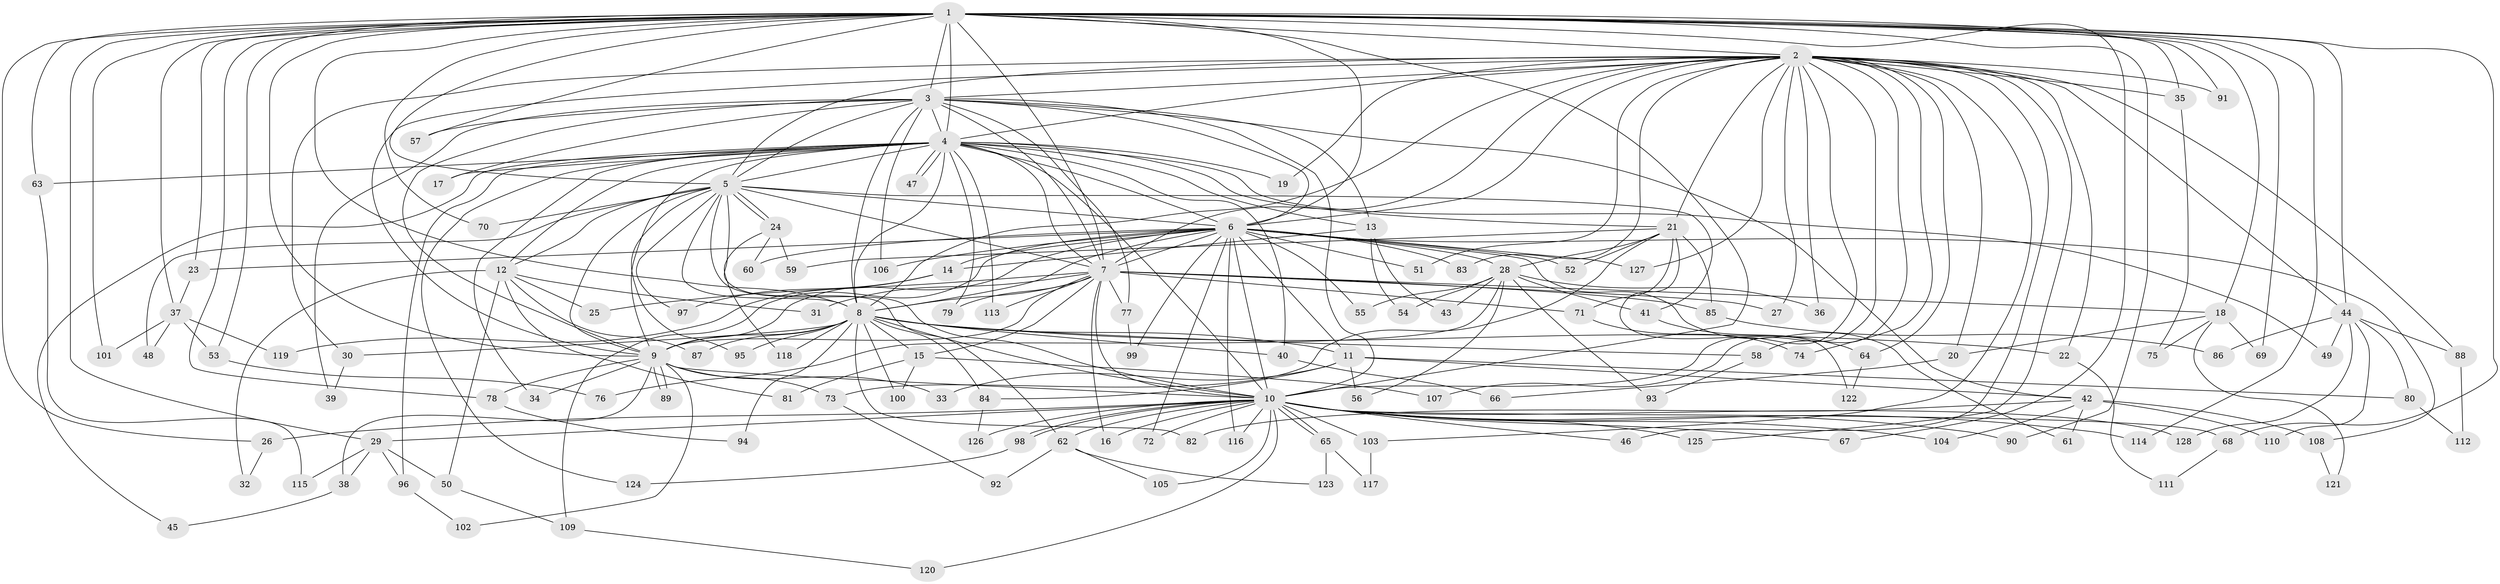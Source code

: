 // Generated by graph-tools (version 1.1) at 2025/01/03/09/25 03:01:27]
// undirected, 128 vertices, 281 edges
graph export_dot {
graph [start="1"]
  node [color=gray90,style=filled];
  1;
  2;
  3;
  4;
  5;
  6;
  7;
  8;
  9;
  10;
  11;
  12;
  13;
  14;
  15;
  16;
  17;
  18;
  19;
  20;
  21;
  22;
  23;
  24;
  25;
  26;
  27;
  28;
  29;
  30;
  31;
  32;
  33;
  34;
  35;
  36;
  37;
  38;
  39;
  40;
  41;
  42;
  43;
  44;
  45;
  46;
  47;
  48;
  49;
  50;
  51;
  52;
  53;
  54;
  55;
  56;
  57;
  58;
  59;
  60;
  61;
  62;
  63;
  64;
  65;
  66;
  67;
  68;
  69;
  70;
  71;
  72;
  73;
  74;
  75;
  76;
  77;
  78;
  79;
  80;
  81;
  82;
  83;
  84;
  85;
  86;
  87;
  88;
  89;
  90;
  91;
  92;
  93;
  94;
  95;
  96;
  97;
  98;
  99;
  100;
  101;
  102;
  103;
  104;
  105;
  106;
  107;
  108;
  109;
  110;
  111;
  112;
  113;
  114;
  115;
  116;
  117;
  118;
  119;
  120;
  121;
  122;
  123;
  124;
  125;
  126;
  127;
  128;
  1 -- 2;
  1 -- 3;
  1 -- 4;
  1 -- 5;
  1 -- 6;
  1 -- 7;
  1 -- 8;
  1 -- 9;
  1 -- 10;
  1 -- 18;
  1 -- 23;
  1 -- 26;
  1 -- 29;
  1 -- 35;
  1 -- 37;
  1 -- 44;
  1 -- 53;
  1 -- 57;
  1 -- 63;
  1 -- 67;
  1 -- 68;
  1 -- 69;
  1 -- 70;
  1 -- 78;
  1 -- 90;
  1 -- 91;
  1 -- 101;
  1 -- 114;
  2 -- 3;
  2 -- 4;
  2 -- 5;
  2 -- 6;
  2 -- 7;
  2 -- 8;
  2 -- 9;
  2 -- 10;
  2 -- 19;
  2 -- 20;
  2 -- 21;
  2 -- 22;
  2 -- 27;
  2 -- 30;
  2 -- 35;
  2 -- 36;
  2 -- 44;
  2 -- 46;
  2 -- 51;
  2 -- 58;
  2 -- 64;
  2 -- 74;
  2 -- 83;
  2 -- 88;
  2 -- 91;
  2 -- 103;
  2 -- 107;
  2 -- 125;
  2 -- 127;
  3 -- 4;
  3 -- 5;
  3 -- 6;
  3 -- 7;
  3 -- 8;
  3 -- 9;
  3 -- 10;
  3 -- 13;
  3 -- 17;
  3 -- 39;
  3 -- 42;
  3 -- 57;
  3 -- 77;
  3 -- 106;
  4 -- 5;
  4 -- 6;
  4 -- 7;
  4 -- 8;
  4 -- 9;
  4 -- 10;
  4 -- 12;
  4 -- 13;
  4 -- 17;
  4 -- 19;
  4 -- 21;
  4 -- 34;
  4 -- 40;
  4 -- 45;
  4 -- 47;
  4 -- 47;
  4 -- 49;
  4 -- 63;
  4 -- 79;
  4 -- 96;
  4 -- 113;
  4 -- 124;
  5 -- 6;
  5 -- 7;
  5 -- 8;
  5 -- 9;
  5 -- 10;
  5 -- 12;
  5 -- 24;
  5 -- 24;
  5 -- 41;
  5 -- 48;
  5 -- 62;
  5 -- 70;
  5 -- 95;
  5 -- 97;
  6 -- 7;
  6 -- 8;
  6 -- 9;
  6 -- 10;
  6 -- 11;
  6 -- 14;
  6 -- 23;
  6 -- 28;
  6 -- 51;
  6 -- 52;
  6 -- 55;
  6 -- 60;
  6 -- 61;
  6 -- 72;
  6 -- 83;
  6 -- 99;
  6 -- 106;
  6 -- 108;
  6 -- 109;
  6 -- 116;
  6 -- 127;
  7 -- 8;
  7 -- 9;
  7 -- 10;
  7 -- 15;
  7 -- 16;
  7 -- 18;
  7 -- 25;
  7 -- 27;
  7 -- 31;
  7 -- 71;
  7 -- 77;
  7 -- 79;
  7 -- 85;
  7 -- 113;
  8 -- 9;
  8 -- 10;
  8 -- 11;
  8 -- 15;
  8 -- 22;
  8 -- 30;
  8 -- 40;
  8 -- 58;
  8 -- 82;
  8 -- 84;
  8 -- 87;
  8 -- 94;
  8 -- 95;
  8 -- 100;
  8 -- 118;
  9 -- 10;
  9 -- 33;
  9 -- 34;
  9 -- 38;
  9 -- 73;
  9 -- 78;
  9 -- 89;
  9 -- 89;
  9 -- 102;
  10 -- 16;
  10 -- 26;
  10 -- 29;
  10 -- 46;
  10 -- 62;
  10 -- 65;
  10 -- 65;
  10 -- 67;
  10 -- 68;
  10 -- 72;
  10 -- 90;
  10 -- 98;
  10 -- 98;
  10 -- 103;
  10 -- 104;
  10 -- 105;
  10 -- 114;
  10 -- 116;
  10 -- 120;
  10 -- 125;
  10 -- 126;
  10 -- 128;
  11 -- 33;
  11 -- 42;
  11 -- 56;
  11 -- 80;
  11 -- 84;
  12 -- 25;
  12 -- 31;
  12 -- 32;
  12 -- 50;
  12 -- 81;
  12 -- 87;
  13 -- 14;
  13 -- 43;
  13 -- 54;
  14 -- 97;
  14 -- 119;
  15 -- 81;
  15 -- 100;
  15 -- 107;
  18 -- 20;
  18 -- 69;
  18 -- 75;
  18 -- 121;
  20 -- 66;
  21 -- 28;
  21 -- 52;
  21 -- 59;
  21 -- 71;
  21 -- 73;
  21 -- 85;
  21 -- 122;
  22 -- 111;
  23 -- 37;
  24 -- 59;
  24 -- 60;
  24 -- 118;
  26 -- 32;
  28 -- 36;
  28 -- 41;
  28 -- 43;
  28 -- 54;
  28 -- 55;
  28 -- 56;
  28 -- 76;
  28 -- 93;
  29 -- 38;
  29 -- 50;
  29 -- 96;
  29 -- 115;
  30 -- 39;
  35 -- 75;
  37 -- 48;
  37 -- 53;
  37 -- 101;
  37 -- 119;
  38 -- 45;
  40 -- 66;
  41 -- 64;
  42 -- 61;
  42 -- 82;
  42 -- 104;
  42 -- 108;
  42 -- 110;
  44 -- 49;
  44 -- 80;
  44 -- 86;
  44 -- 88;
  44 -- 110;
  44 -- 128;
  50 -- 109;
  53 -- 76;
  58 -- 93;
  62 -- 92;
  62 -- 105;
  62 -- 123;
  63 -- 115;
  64 -- 122;
  65 -- 117;
  65 -- 123;
  68 -- 111;
  71 -- 74;
  73 -- 92;
  77 -- 99;
  78 -- 94;
  80 -- 112;
  84 -- 126;
  85 -- 86;
  88 -- 112;
  96 -- 102;
  98 -- 124;
  103 -- 117;
  108 -- 121;
  109 -- 120;
}
